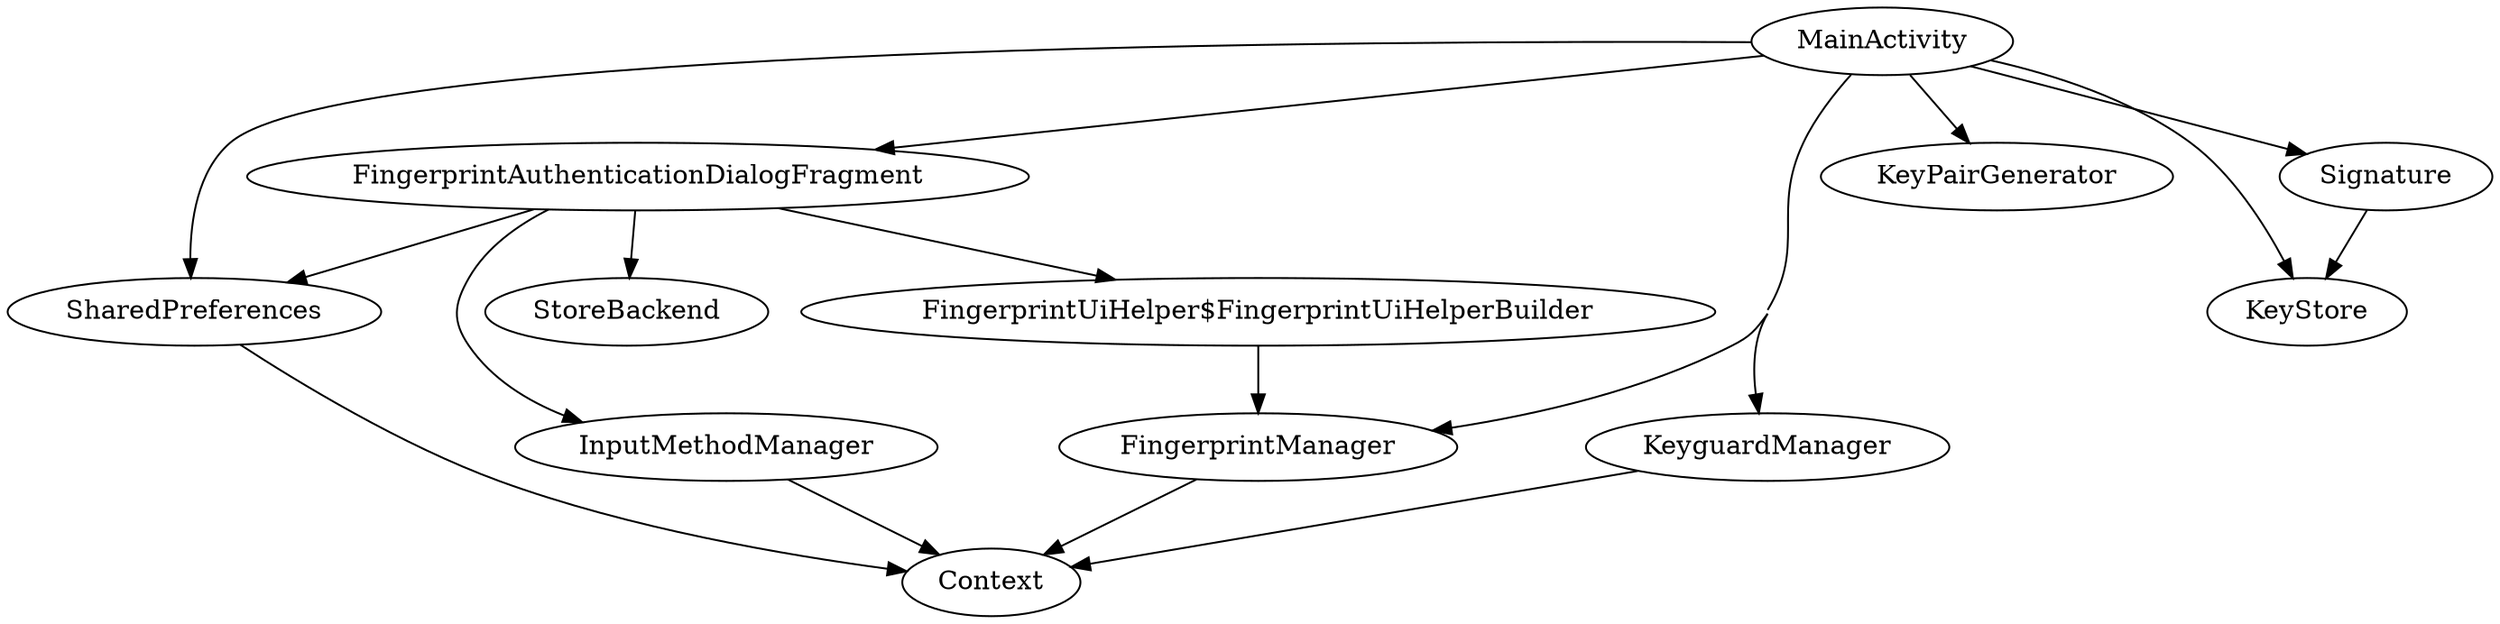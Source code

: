 digraph G1 {
  concentrate = true;
  n2 [label="FingerprintUiHelper$FingerprintUiHelperBuilder"];
  FingerprintAuthenticationDialogFragment -> n2;
  FingerprintAuthenticationDialogFragment -> SharedPreferences;
  FingerprintAuthenticationDialogFragment -> InputMethodManager;
  FingerprintAuthenticationDialogFragment -> StoreBackend;
  FingerprintManager -> Context;
  n2 -> FingerprintManager;
  InputMethodManager -> Context;
  KeyguardManager -> Context;
  MainActivity -> FingerprintAuthenticationDialogFragment;
  MainActivity -> KeyguardManager;
  MainActivity -> SharedPreferences;
  MainActivity -> FingerprintManager;
  MainActivity -> KeyPairGenerator;
  MainActivity -> KeyStore;
  MainActivity -> Signature;
  SharedPreferences -> Context;
  Signature -> KeyStore;
}
